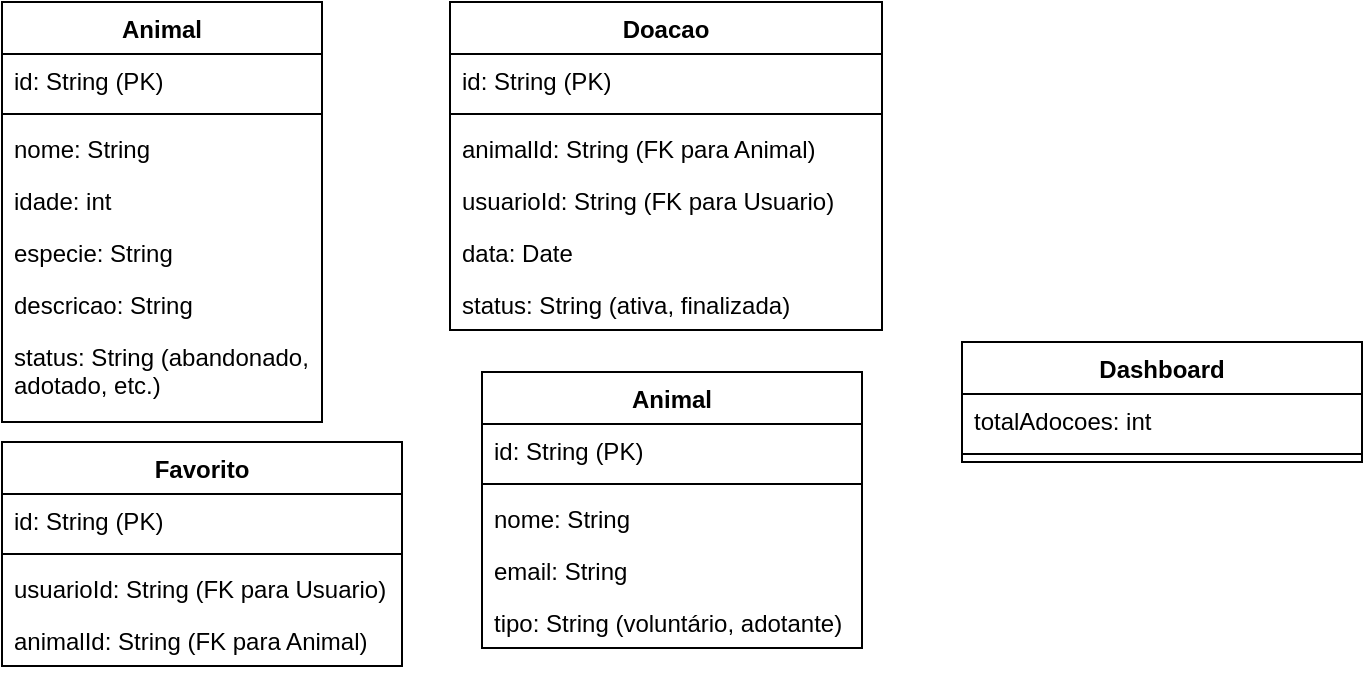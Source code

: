 <mxfile version="24.7.17">
  <diagram id="C5RBs43oDa-KdzZeNtuy" name="Page-1">
    <mxGraphModel dx="880" dy="460" grid="1" gridSize="10" guides="1" tooltips="1" connect="1" arrows="1" fold="1" page="1" pageScale="1" pageWidth="827" pageHeight="1169" math="0" shadow="0">
      <root>
        <mxCell id="WIyWlLk6GJQsqaUBKTNV-0" />
        <mxCell id="WIyWlLk6GJQsqaUBKTNV-1" parent="WIyWlLk6GJQsqaUBKTNV-0" />
        <mxCell id="Y8si5NV4zjF76tb6o9NC-4" value="Animal" style="swimlane;fontStyle=1;align=center;verticalAlign=top;childLayout=stackLayout;horizontal=1;startSize=26;horizontalStack=0;resizeParent=1;resizeParentMax=0;resizeLast=0;collapsible=1;marginBottom=0;whiteSpace=wrap;html=1;" vertex="1" parent="WIyWlLk6GJQsqaUBKTNV-1">
          <mxGeometry x="110" y="190" width="160" height="210" as="geometry">
            <mxRectangle x="330" y="300" width="100" height="30" as="alternateBounds" />
          </mxGeometry>
        </mxCell>
        <mxCell id="Y8si5NV4zjF76tb6o9NC-5" value="id: String (PK)" style="text;strokeColor=none;fillColor=none;align=left;verticalAlign=top;spacingLeft=4;spacingRight=4;overflow=hidden;rotatable=0;points=[[0,0.5],[1,0.5]];portConstraint=eastwest;whiteSpace=wrap;html=1;" vertex="1" parent="Y8si5NV4zjF76tb6o9NC-4">
          <mxGeometry y="26" width="160" height="26" as="geometry" />
        </mxCell>
        <mxCell id="Y8si5NV4zjF76tb6o9NC-6" value="" style="line;strokeWidth=1;fillColor=none;align=left;verticalAlign=middle;spacingTop=-1;spacingLeft=3;spacingRight=3;rotatable=0;labelPosition=right;points=[];portConstraint=eastwest;strokeColor=inherit;" vertex="1" parent="Y8si5NV4zjF76tb6o9NC-4">
          <mxGeometry y="52" width="160" height="8" as="geometry" />
        </mxCell>
        <mxCell id="Y8si5NV4zjF76tb6o9NC-7" value="nome: String" style="text;strokeColor=none;fillColor=none;align=left;verticalAlign=top;spacingLeft=4;spacingRight=4;overflow=hidden;rotatable=0;points=[[0,0.5],[1,0.5]];portConstraint=eastwest;whiteSpace=wrap;html=1;" vertex="1" parent="Y8si5NV4zjF76tb6o9NC-4">
          <mxGeometry y="60" width="160" height="26" as="geometry" />
        </mxCell>
        <mxCell id="Y8si5NV4zjF76tb6o9NC-8" value="idade: int" style="text;strokeColor=none;fillColor=none;align=left;verticalAlign=top;spacingLeft=4;spacingRight=4;overflow=hidden;rotatable=0;points=[[0,0.5],[1,0.5]];portConstraint=eastwest;whiteSpace=wrap;html=1;" vertex="1" parent="Y8si5NV4zjF76tb6o9NC-4">
          <mxGeometry y="86" width="160" height="26" as="geometry" />
        </mxCell>
        <mxCell id="Y8si5NV4zjF76tb6o9NC-9" value="especie: String" style="text;strokeColor=none;fillColor=none;align=left;verticalAlign=top;spacingLeft=4;spacingRight=4;overflow=hidden;rotatable=0;points=[[0,0.5],[1,0.5]];portConstraint=eastwest;whiteSpace=wrap;html=1;" vertex="1" parent="Y8si5NV4zjF76tb6o9NC-4">
          <mxGeometry y="112" width="160" height="26" as="geometry" />
        </mxCell>
        <mxCell id="Y8si5NV4zjF76tb6o9NC-10" value="descricao: String" style="text;strokeColor=none;fillColor=none;align=left;verticalAlign=top;spacingLeft=4;spacingRight=4;overflow=hidden;rotatable=0;points=[[0,0.5],[1,0.5]];portConstraint=eastwest;whiteSpace=wrap;html=1;" vertex="1" parent="Y8si5NV4zjF76tb6o9NC-4">
          <mxGeometry y="138" width="160" height="26" as="geometry" />
        </mxCell>
        <mxCell id="Y8si5NV4zjF76tb6o9NC-11" value="status: String (abandonado, adotado, etc.)" style="text;strokeColor=none;fillColor=none;align=left;verticalAlign=top;spacingLeft=4;spacingRight=4;overflow=hidden;rotatable=0;points=[[0,0.5],[1,0.5]];portConstraint=eastwest;whiteSpace=wrap;html=1;" vertex="1" parent="Y8si5NV4zjF76tb6o9NC-4">
          <mxGeometry y="164" width="160" height="46" as="geometry" />
        </mxCell>
        <mxCell id="Y8si5NV4zjF76tb6o9NC-14" value="Doacao" style="swimlane;fontStyle=1;align=center;verticalAlign=top;childLayout=stackLayout;horizontal=1;startSize=26;horizontalStack=0;resizeParent=1;resizeParentMax=0;resizeLast=0;collapsible=1;marginBottom=0;whiteSpace=wrap;html=1;" vertex="1" parent="WIyWlLk6GJQsqaUBKTNV-1">
          <mxGeometry x="334" y="190" width="216" height="164" as="geometry">
            <mxRectangle x="330" y="300" width="100" height="30" as="alternateBounds" />
          </mxGeometry>
        </mxCell>
        <mxCell id="Y8si5NV4zjF76tb6o9NC-15" value="id: String (PK)" style="text;strokeColor=none;fillColor=none;align=left;verticalAlign=top;spacingLeft=4;spacingRight=4;overflow=hidden;rotatable=0;points=[[0,0.5],[1,0.5]];portConstraint=eastwest;whiteSpace=wrap;html=1;" vertex="1" parent="Y8si5NV4zjF76tb6o9NC-14">
          <mxGeometry y="26" width="216" height="26" as="geometry" />
        </mxCell>
        <mxCell id="Y8si5NV4zjF76tb6o9NC-16" value="" style="line;strokeWidth=1;fillColor=none;align=left;verticalAlign=middle;spacingTop=-1;spacingLeft=3;spacingRight=3;rotatable=0;labelPosition=right;points=[];portConstraint=eastwest;strokeColor=inherit;" vertex="1" parent="Y8si5NV4zjF76tb6o9NC-14">
          <mxGeometry y="52" width="216" height="8" as="geometry" />
        </mxCell>
        <mxCell id="Y8si5NV4zjF76tb6o9NC-17" value="animalId: String (FK para Animal)" style="text;strokeColor=none;fillColor=none;align=left;verticalAlign=top;spacingLeft=4;spacingRight=4;overflow=hidden;rotatable=0;points=[[0,0.5],[1,0.5]];portConstraint=eastwest;whiteSpace=wrap;html=1;" vertex="1" parent="Y8si5NV4zjF76tb6o9NC-14">
          <mxGeometry y="60" width="216" height="26" as="geometry" />
        </mxCell>
        <mxCell id="Y8si5NV4zjF76tb6o9NC-18" value="usuarioId: String (FK para Usuario)" style="text;strokeColor=none;fillColor=none;align=left;verticalAlign=top;spacingLeft=4;spacingRight=4;overflow=hidden;rotatable=0;points=[[0,0.5],[1,0.5]];portConstraint=eastwest;whiteSpace=wrap;html=1;" vertex="1" parent="Y8si5NV4zjF76tb6o9NC-14">
          <mxGeometry y="86" width="216" height="26" as="geometry" />
        </mxCell>
        <mxCell id="Y8si5NV4zjF76tb6o9NC-19" value="data: Date" style="text;strokeColor=none;fillColor=none;align=left;verticalAlign=top;spacingLeft=4;spacingRight=4;overflow=hidden;rotatable=0;points=[[0,0.5],[1,0.5]];portConstraint=eastwest;whiteSpace=wrap;html=1;" vertex="1" parent="Y8si5NV4zjF76tb6o9NC-14">
          <mxGeometry y="112" width="216" height="26" as="geometry" />
        </mxCell>
        <mxCell id="Y8si5NV4zjF76tb6o9NC-20" value="status: String (ativa, finalizada)" style="text;strokeColor=none;fillColor=none;align=left;verticalAlign=top;spacingLeft=4;spacingRight=4;overflow=hidden;rotatable=0;points=[[0,0.5],[1,0.5]];portConstraint=eastwest;whiteSpace=wrap;html=1;" vertex="1" parent="Y8si5NV4zjF76tb6o9NC-14">
          <mxGeometry y="138" width="216" height="26" as="geometry" />
        </mxCell>
        <mxCell id="Y8si5NV4zjF76tb6o9NC-22" value="Animal" style="swimlane;fontStyle=1;align=center;verticalAlign=top;childLayout=stackLayout;horizontal=1;startSize=26;horizontalStack=0;resizeParent=1;resizeParentMax=0;resizeLast=0;collapsible=1;marginBottom=0;whiteSpace=wrap;html=1;" vertex="1" parent="WIyWlLk6GJQsqaUBKTNV-1">
          <mxGeometry x="350" y="375" width="190" height="138" as="geometry">
            <mxRectangle x="330" y="300" width="100" height="30" as="alternateBounds" />
          </mxGeometry>
        </mxCell>
        <mxCell id="Y8si5NV4zjF76tb6o9NC-23" value="id: String (PK)" style="text;strokeColor=none;fillColor=none;align=left;verticalAlign=top;spacingLeft=4;spacingRight=4;overflow=hidden;rotatable=0;points=[[0,0.5],[1,0.5]];portConstraint=eastwest;whiteSpace=wrap;html=1;" vertex="1" parent="Y8si5NV4zjF76tb6o9NC-22">
          <mxGeometry y="26" width="190" height="26" as="geometry" />
        </mxCell>
        <mxCell id="Y8si5NV4zjF76tb6o9NC-24" value="" style="line;strokeWidth=1;fillColor=none;align=left;verticalAlign=middle;spacingTop=-1;spacingLeft=3;spacingRight=3;rotatable=0;labelPosition=right;points=[];portConstraint=eastwest;strokeColor=inherit;" vertex="1" parent="Y8si5NV4zjF76tb6o9NC-22">
          <mxGeometry y="52" width="190" height="8" as="geometry" />
        </mxCell>
        <mxCell id="Y8si5NV4zjF76tb6o9NC-25" value="nome: String" style="text;strokeColor=none;fillColor=none;align=left;verticalAlign=top;spacingLeft=4;spacingRight=4;overflow=hidden;rotatable=0;points=[[0,0.5],[1,0.5]];portConstraint=eastwest;whiteSpace=wrap;html=1;" vertex="1" parent="Y8si5NV4zjF76tb6o9NC-22">
          <mxGeometry y="60" width="190" height="26" as="geometry" />
        </mxCell>
        <mxCell id="Y8si5NV4zjF76tb6o9NC-26" value="email: String" style="text;strokeColor=none;fillColor=none;align=left;verticalAlign=top;spacingLeft=4;spacingRight=4;overflow=hidden;rotatable=0;points=[[0,0.5],[1,0.5]];portConstraint=eastwest;whiteSpace=wrap;html=1;" vertex="1" parent="Y8si5NV4zjF76tb6o9NC-22">
          <mxGeometry y="86" width="190" height="26" as="geometry" />
        </mxCell>
        <mxCell id="Y8si5NV4zjF76tb6o9NC-27" value="tipo: String (voluntário, adotante)" style="text;strokeColor=none;fillColor=none;align=left;verticalAlign=top;spacingLeft=4;spacingRight=4;overflow=hidden;rotatable=0;points=[[0,0.5],[1,0.5]];portConstraint=eastwest;whiteSpace=wrap;html=1;" vertex="1" parent="Y8si5NV4zjF76tb6o9NC-22">
          <mxGeometry y="112" width="190" height="26" as="geometry" />
        </mxCell>
        <mxCell id="Y8si5NV4zjF76tb6o9NC-30" value="Favorito" style="swimlane;fontStyle=1;align=center;verticalAlign=top;childLayout=stackLayout;horizontal=1;startSize=26;horizontalStack=0;resizeParent=1;resizeParentMax=0;resizeLast=0;collapsible=1;marginBottom=0;whiteSpace=wrap;html=1;" vertex="1" parent="WIyWlLk6GJQsqaUBKTNV-1">
          <mxGeometry x="110" y="410" width="200" height="112" as="geometry">
            <mxRectangle x="330" y="300" width="100" height="30" as="alternateBounds" />
          </mxGeometry>
        </mxCell>
        <mxCell id="Y8si5NV4zjF76tb6o9NC-31" value="id: String (PK)" style="text;strokeColor=none;fillColor=none;align=left;verticalAlign=top;spacingLeft=4;spacingRight=4;overflow=hidden;rotatable=0;points=[[0,0.5],[1,0.5]];portConstraint=eastwest;whiteSpace=wrap;html=1;" vertex="1" parent="Y8si5NV4zjF76tb6o9NC-30">
          <mxGeometry y="26" width="200" height="26" as="geometry" />
        </mxCell>
        <mxCell id="Y8si5NV4zjF76tb6o9NC-32" value="" style="line;strokeWidth=1;fillColor=none;align=left;verticalAlign=middle;spacingTop=-1;spacingLeft=3;spacingRight=3;rotatable=0;labelPosition=right;points=[];portConstraint=eastwest;strokeColor=inherit;" vertex="1" parent="Y8si5NV4zjF76tb6o9NC-30">
          <mxGeometry y="52" width="200" height="8" as="geometry" />
        </mxCell>
        <mxCell id="Y8si5NV4zjF76tb6o9NC-33" value="usuarioId: String (FK para Usuario)" style="text;strokeColor=none;fillColor=none;align=left;verticalAlign=top;spacingLeft=4;spacingRight=4;overflow=hidden;rotatable=0;points=[[0,0.5],[1,0.5]];portConstraint=eastwest;whiteSpace=wrap;html=1;" vertex="1" parent="Y8si5NV4zjF76tb6o9NC-30">
          <mxGeometry y="60" width="200" height="26" as="geometry" />
        </mxCell>
        <mxCell id="Y8si5NV4zjF76tb6o9NC-34" value="animalId: String (FK para Animal)" style="text;strokeColor=none;fillColor=none;align=left;verticalAlign=top;spacingLeft=4;spacingRight=4;overflow=hidden;rotatable=0;points=[[0,0.5],[1,0.5]];portConstraint=eastwest;whiteSpace=wrap;html=1;" vertex="1" parent="Y8si5NV4zjF76tb6o9NC-30">
          <mxGeometry y="86" width="200" height="26" as="geometry" />
        </mxCell>
        <mxCell id="Y8si5NV4zjF76tb6o9NC-38" value="Dashboard" style="swimlane;fontStyle=1;align=center;verticalAlign=top;childLayout=stackLayout;horizontal=1;startSize=26;horizontalStack=0;resizeParent=1;resizeParentMax=0;resizeLast=0;collapsible=1;marginBottom=0;whiteSpace=wrap;html=1;" vertex="1" parent="WIyWlLk6GJQsqaUBKTNV-1">
          <mxGeometry x="590" y="360" width="200" height="60" as="geometry">
            <mxRectangle x="330" y="300" width="100" height="30" as="alternateBounds" />
          </mxGeometry>
        </mxCell>
        <mxCell id="Y8si5NV4zjF76tb6o9NC-39" value="totalAdocoes: int" style="text;strokeColor=none;fillColor=none;align=left;verticalAlign=top;spacingLeft=4;spacingRight=4;overflow=hidden;rotatable=0;points=[[0,0.5],[1,0.5]];portConstraint=eastwest;whiteSpace=wrap;html=1;" vertex="1" parent="Y8si5NV4zjF76tb6o9NC-38">
          <mxGeometry y="26" width="200" height="26" as="geometry" />
        </mxCell>
        <mxCell id="Y8si5NV4zjF76tb6o9NC-40" value="" style="line;strokeWidth=1;fillColor=none;align=left;verticalAlign=middle;spacingTop=-1;spacingLeft=3;spacingRight=3;rotatable=0;labelPosition=right;points=[];portConstraint=eastwest;strokeColor=inherit;" vertex="1" parent="Y8si5NV4zjF76tb6o9NC-38">
          <mxGeometry y="52" width="200" height="8" as="geometry" />
        </mxCell>
      </root>
    </mxGraphModel>
  </diagram>
</mxfile>
